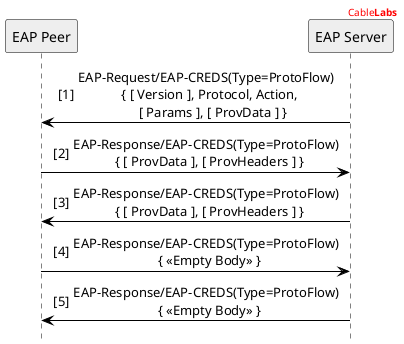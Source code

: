 
@startuml

'' header information
header
<font color="red">Cable<b>Labs</b></font>
endheader

'' Use this to hide the foot boxes
hide footbox

skinparam sequenceMessageAlign center
skinparam NoteBorderColor black
'' skinparam BackgroundColor #ddd

skinparam sequence {
	borderColor black
	ArrowColor black
	ActorBorderColor black
	ParticipantBorderColor black
	LifeLineBorderColor black
	LifeLineBackgroundColor white
}

'' Participants Declaration
Participant "EAP Peer" as P #eee
Participant "EAP Server" as S #eee

autonumber 1 "[##]"

S->P: EAP-Request/EAP-CREDS(Type=ProtoFlow)\n  { [ Version ], Protocol, Action,\n    [ Params ], [ ProvData ] }

P->S: EAP-Response/EAP-CREDS(Type=ProtoFlow)\n  { [ ProvData ], [ ProvHeaders ] }

S->P: EAP-Response/EAP-CREDS(Type=ProtoFlow)\n  { [ ProvData ], [ ProvHeaders ] }

P->S: EAP-Response/EAP-CREDS(Type=ProtoFlow)\n  { << Empty Body >> }

S->P: EAP-Response/EAP-CREDS(Type=ProtoFlow)\n  { << Empty Body >> }

@enduml
